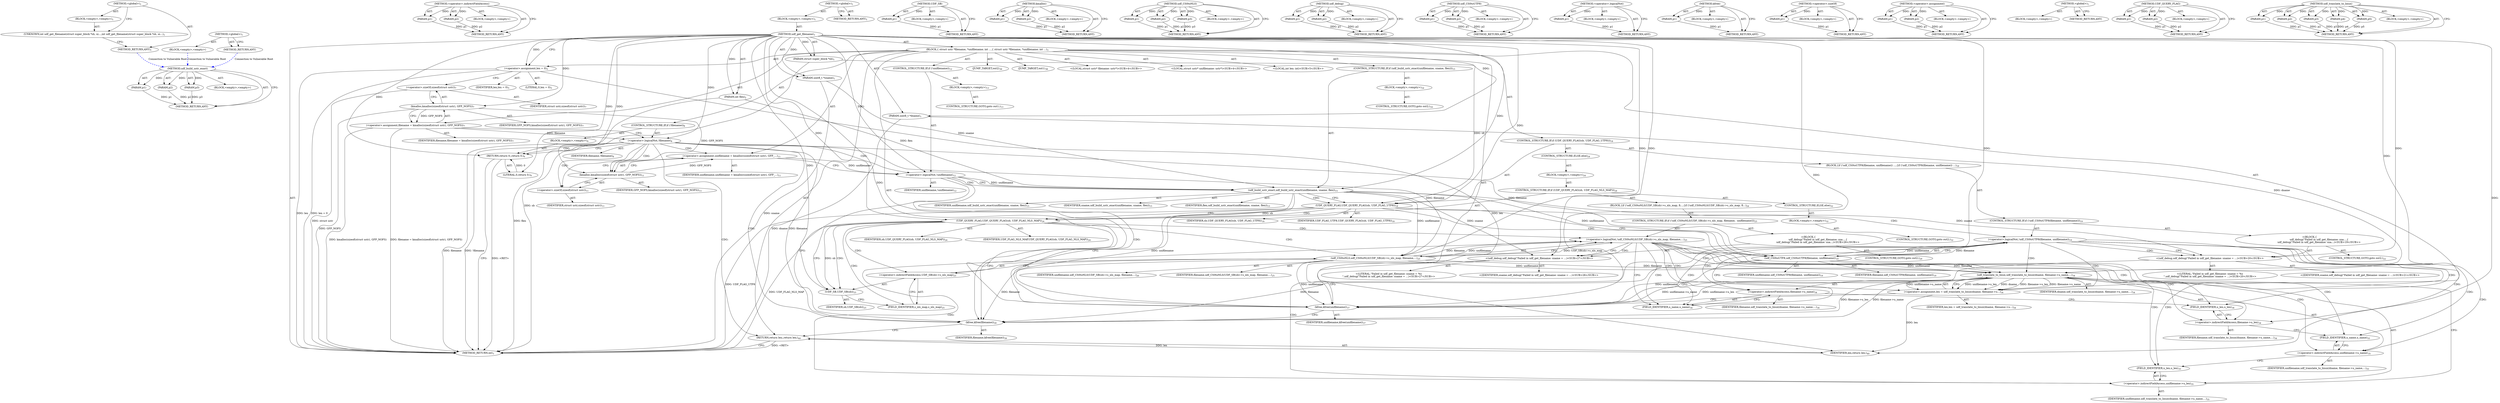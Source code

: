digraph "&lt;global&gt;" {
vulnerable_158 [label=<(METHOD,udf_build_ustr_exact)>];
vulnerable_159 [label=<(PARAM,p1)>];
vulnerable_160 [label=<(PARAM,p2)>];
vulnerable_161 [label=<(PARAM,p3)>];
vulnerable_162 [label=<(BLOCK,&lt;empty&gt;,&lt;empty&gt;)>];
vulnerable_163 [label=<(METHOD_RETURN,ANY)>];
vulnerable_185 [label=<(METHOD,&lt;operator&gt;.indirectFieldAccess)>];
vulnerable_186 [label=<(PARAM,p1)>];
vulnerable_187 [label=<(PARAM,p2)>];
vulnerable_188 [label=<(BLOCK,&lt;empty&gt;,&lt;empty&gt;)>];
vulnerable_189 [label=<(METHOD_RETURN,ANY)>];
vulnerable_6 [label=<(METHOD,&lt;global&gt;)<SUB>1</SUB>>];
vulnerable_7 [label=<(BLOCK,&lt;empty&gt;,&lt;empty&gt;)<SUB>1</SUB>>];
vulnerable_8 [label=<(METHOD,udf_get_filename)<SUB>1</SUB>>];
vulnerable_9 [label=<(PARAM,struct super_block *sb)<SUB>1</SUB>>];
vulnerable_10 [label=<(PARAM,uint8_t *sname)<SUB>1</SUB>>];
vulnerable_11 [label=<(PARAM,uint8_t *dname)<SUB>1</SUB>>];
vulnerable_12 [label=<(PARAM,int flen)<SUB>2</SUB>>];
vulnerable_13 [label=<(BLOCK,{
 	struct ustr *filename, *unifilename;
 	int ...,{
 	struct ustr *filename, *unifilename;
 	int ...)<SUB>3</SUB>>];
vulnerable_14 [label="<(LOCAL,struct ustr* filename: ustr*)<SUB>4</SUB>>"];
vulnerable_15 [label="<(LOCAL,struct ustr* unifilename: ustr*)<SUB>4</SUB>>"];
vulnerable_16 [label="<(LOCAL,int len: int)<SUB>5</SUB>>"];
vulnerable_17 [label=<(&lt;operator&gt;.assignment,len = 0)<SUB>5</SUB>>];
vulnerable_18 [label=<(IDENTIFIER,len,len = 0)<SUB>5</SUB>>];
vulnerable_19 [label=<(LITERAL,0,len = 0)<SUB>5</SUB>>];
vulnerable_20 [label=<(&lt;operator&gt;.assignment,filename = kmalloc(sizeof(struct ustr), GFP_NOFS))<SUB>7</SUB>>];
vulnerable_21 [label=<(IDENTIFIER,filename,filename = kmalloc(sizeof(struct ustr), GFP_NOFS))<SUB>7</SUB>>];
vulnerable_22 [label=<(kmalloc,kmalloc(sizeof(struct ustr), GFP_NOFS))<SUB>7</SUB>>];
vulnerable_23 [label=<(&lt;operator&gt;.sizeOf,sizeof(struct ustr))<SUB>7</SUB>>];
vulnerable_24 [label=<(IDENTIFIER,struct ustr,sizeof(struct ustr))<SUB>7</SUB>>];
vulnerable_25 [label=<(IDENTIFIER,GFP_NOFS,kmalloc(sizeof(struct ustr), GFP_NOFS))<SUB>7</SUB>>];
vulnerable_26 [label=<(CONTROL_STRUCTURE,IF,if (!filename))<SUB>8</SUB>>];
vulnerable_27 [label=<(&lt;operator&gt;.logicalNot,!filename)<SUB>8</SUB>>];
vulnerable_28 [label=<(IDENTIFIER,filename,!filename)<SUB>8</SUB>>];
vulnerable_29 [label=<(BLOCK,&lt;empty&gt;,&lt;empty&gt;)<SUB>9</SUB>>];
vulnerable_30 [label=<(RETURN,return 0;,return 0;)<SUB>9</SUB>>];
vulnerable_31 [label=<(LITERAL,0,return 0;)<SUB>9</SUB>>];
vulnerable_32 [label=<(&lt;operator&gt;.assignment,unifilename = kmalloc(sizeof(struct ustr), GFP_...)<SUB>11</SUB>>];
vulnerable_33 [label=<(IDENTIFIER,unifilename,unifilename = kmalloc(sizeof(struct ustr), GFP_...)<SUB>11</SUB>>];
vulnerable_34 [label=<(kmalloc,kmalloc(sizeof(struct ustr), GFP_NOFS))<SUB>11</SUB>>];
vulnerable_35 [label=<(&lt;operator&gt;.sizeOf,sizeof(struct ustr))<SUB>11</SUB>>];
vulnerable_36 [label=<(IDENTIFIER,struct ustr,sizeof(struct ustr))<SUB>11</SUB>>];
vulnerable_37 [label=<(IDENTIFIER,GFP_NOFS,kmalloc(sizeof(struct ustr), GFP_NOFS))<SUB>11</SUB>>];
vulnerable_38 [label=<(CONTROL_STRUCTURE,IF,if (!unifilename))<SUB>12</SUB>>];
vulnerable_39 [label=<(&lt;operator&gt;.logicalNot,!unifilename)<SUB>12</SUB>>];
vulnerable_40 [label=<(IDENTIFIER,unifilename,!unifilename)<SUB>12</SUB>>];
vulnerable_41 [label=<(BLOCK,&lt;empty&gt;,&lt;empty&gt;)<SUB>13</SUB>>];
vulnerable_42 [label=<(CONTROL_STRUCTURE,GOTO,goto out1;)<SUB>13</SUB>>];
vulnerable_43 [label=<(CONTROL_STRUCTURE,IF,if (udf_build_ustr_exact(unifilename, sname, flen)))<SUB>15</SUB>>];
vulnerable_44 [label=<(udf_build_ustr_exact,udf_build_ustr_exact(unifilename, sname, flen))<SUB>15</SUB>>];
vulnerable_45 [label=<(IDENTIFIER,unifilename,udf_build_ustr_exact(unifilename, sname, flen))<SUB>15</SUB>>];
vulnerable_46 [label=<(IDENTIFIER,sname,udf_build_ustr_exact(unifilename, sname, flen))<SUB>15</SUB>>];
vulnerable_47 [label=<(IDENTIFIER,flen,udf_build_ustr_exact(unifilename, sname, flen))<SUB>15</SUB>>];
vulnerable_48 [label=<(BLOCK,&lt;empty&gt;,&lt;empty&gt;)<SUB>16</SUB>>];
vulnerable_49 [label=<(CONTROL_STRUCTURE,GOTO,goto out2;)<SUB>16</SUB>>];
vulnerable_50 [label=<(CONTROL_STRUCTURE,IF,if (UDF_QUERY_FLAG(sb, UDF_FLAG_UTF8)))<SUB>18</SUB>>];
vulnerable_51 [label=<(UDF_QUERY_FLAG,UDF_QUERY_FLAG(sb, UDF_FLAG_UTF8))<SUB>18</SUB>>];
vulnerable_52 [label=<(IDENTIFIER,sb,UDF_QUERY_FLAG(sb, UDF_FLAG_UTF8))<SUB>18</SUB>>];
vulnerable_53 [label=<(IDENTIFIER,UDF_FLAG_UTF8,UDF_QUERY_FLAG(sb, UDF_FLAG_UTF8))<SUB>18</SUB>>];
vulnerable_54 [label=<(BLOCK,{
		if (!udf_CS0toUTF8(filename, unifilename)) ...,{
		if (!udf_CS0toUTF8(filename, unifilename)) ...)<SUB>18</SUB>>];
vulnerable_55 [label=<(CONTROL_STRUCTURE,IF,if (!udf_CS0toUTF8(filename, unifilename)))<SUB>19</SUB>>];
vulnerable_56 [label=<(&lt;operator&gt;.logicalNot,!udf_CS0toUTF8(filename, unifilename))<SUB>19</SUB>>];
vulnerable_57 [label=<(udf_CS0toUTF8,udf_CS0toUTF8(filename, unifilename))<SUB>19</SUB>>];
vulnerable_58 [label=<(IDENTIFIER,filename,udf_CS0toUTF8(filename, unifilename))<SUB>19</SUB>>];
vulnerable_59 [label=<(IDENTIFIER,unifilename,udf_CS0toUTF8(filename, unifilename))<SUB>19</SUB>>];
vulnerable_60 [label="<(BLOCK,{
			udf_debug(&quot;Failed in udf_get_filename: sna...,{
			udf_debug(&quot;Failed in udf_get_filename: sna...)<SUB>19</SUB>>"];
vulnerable_61 [label="<(udf_debug,udf_debug(&quot;Failed in udf_get_filename: sname = ...)<SUB>20</SUB>>"];
vulnerable_62 [label="<(LITERAL,&quot;Failed in udf_get_filename: sname = %s\n&quot;,udf_debug(&quot;Failed in udf_get_filename: sname = ...)<SUB>20</SUB>>"];
vulnerable_63 [label="<(IDENTIFIER,sname,udf_debug(&quot;Failed in udf_get_filename: sname = ...)<SUB>21</SUB>>"];
vulnerable_64 [label=<(CONTROL_STRUCTURE,GOTO,goto out2;)<SUB>22</SUB>>];
vulnerable_65 [label=<(CONTROL_STRUCTURE,ELSE,else)<SUB>24</SUB>>];
vulnerable_66 [label=<(BLOCK,&lt;empty&gt;,&lt;empty&gt;)<SUB>24</SUB>>];
vulnerable_67 [label=<(CONTROL_STRUCTURE,IF,if (UDF_QUERY_FLAG(sb, UDF_FLAG_NLS_MAP)))<SUB>24</SUB>>];
vulnerable_68 [label=<(UDF_QUERY_FLAG,UDF_QUERY_FLAG(sb, UDF_FLAG_NLS_MAP))<SUB>24</SUB>>];
vulnerable_69 [label=<(IDENTIFIER,sb,UDF_QUERY_FLAG(sb, UDF_FLAG_NLS_MAP))<SUB>24</SUB>>];
vulnerable_70 [label=<(IDENTIFIER,UDF_FLAG_NLS_MAP,UDF_QUERY_FLAG(sb, UDF_FLAG_NLS_MAP))<SUB>24</SUB>>];
vulnerable_71 [label=<(BLOCK,{
		if (!udf_CS0toNLS(UDF_SB(sb)-&gt;s_nls_map, fi...,{
		if (!udf_CS0toNLS(UDF_SB(sb)-&gt;s_nls_map, fi...)<SUB>24</SUB>>];
vulnerable_72 [label=<(CONTROL_STRUCTURE,IF,if (!udf_CS0toNLS(UDF_SB(sb)-&gt;s_nls_map, filename,
				  unifilename)))<SUB>25</SUB>>];
vulnerable_73 [label=<(&lt;operator&gt;.logicalNot,!udf_CS0toNLS(UDF_SB(sb)-&gt;s_nls_map, filename,
...)<SUB>25</SUB>>];
vulnerable_74 [label=<(udf_CS0toNLS,udf_CS0toNLS(UDF_SB(sb)-&gt;s_nls_map, filename,
	...)<SUB>25</SUB>>];
vulnerable_75 [label=<(&lt;operator&gt;.indirectFieldAccess,UDF_SB(sb)-&gt;s_nls_map)<SUB>25</SUB>>];
vulnerable_76 [label=<(UDF_SB,UDF_SB(sb))<SUB>25</SUB>>];
vulnerable_77 [label=<(IDENTIFIER,sb,UDF_SB(sb))<SUB>25</SUB>>];
vulnerable_78 [label=<(FIELD_IDENTIFIER,s_nls_map,s_nls_map)<SUB>25</SUB>>];
vulnerable_79 [label=<(IDENTIFIER,filename,udf_CS0toNLS(UDF_SB(sb)-&gt;s_nls_map, filename,
	...)<SUB>25</SUB>>];
vulnerable_80 [label=<(IDENTIFIER,unifilename,udf_CS0toNLS(UDF_SB(sb)-&gt;s_nls_map, filename,
	...)<SUB>26</SUB>>];
vulnerable_81 [label="<(BLOCK,{
			udf_debug(&quot;Failed in udf_get_filename: sna...,{
			udf_debug(&quot;Failed in udf_get_filename: sna...)<SUB>26</SUB>>"];
vulnerable_82 [label="<(udf_debug,udf_debug(&quot;Failed in udf_get_filename: sname = ...)<SUB>27</SUB>>"];
vulnerable_83 [label="<(LITERAL,&quot;Failed in udf_get_filename: sname = %s\n&quot;,udf_debug(&quot;Failed in udf_get_filename: sname = ...)<SUB>27</SUB>>"];
vulnerable_84 [label="<(IDENTIFIER,sname,udf_debug(&quot;Failed in udf_get_filename: sname = ...)<SUB>28</SUB>>"];
vulnerable_85 [label=<(CONTROL_STRUCTURE,GOTO,goto out2;)<SUB>29</SUB>>];
vulnerable_86 [label=<(CONTROL_STRUCTURE,ELSE,else)<SUB>32</SUB>>];
vulnerable_87 [label=<(BLOCK,&lt;empty&gt;,&lt;empty&gt;)<SUB>32</SUB>>];
vulnerable_88 [label=<(CONTROL_STRUCTURE,GOTO,goto out2;)<SUB>32</SUB>>];
vulnerable_89 [label=<(&lt;operator&gt;.assignment,len = udf_translate_to_linux(dname, filename-&gt;u...)<SUB>34</SUB>>];
vulnerable_90 [label=<(IDENTIFIER,len,len = udf_translate_to_linux(dname, filename-&gt;u...)<SUB>34</SUB>>];
vulnerable_91 [label=<(udf_translate_to_linux,udf_translate_to_linux(dname, filename-&gt;u_name,...)<SUB>34</SUB>>];
vulnerable_92 [label=<(IDENTIFIER,dname,udf_translate_to_linux(dname, filename-&gt;u_name,...)<SUB>34</SUB>>];
vulnerable_93 [label=<(&lt;operator&gt;.indirectFieldAccess,filename-&gt;u_name)<SUB>34</SUB>>];
vulnerable_94 [label=<(IDENTIFIER,filename,udf_translate_to_linux(dname, filename-&gt;u_name,...)<SUB>34</SUB>>];
vulnerable_95 [label=<(FIELD_IDENTIFIER,u_name,u_name)<SUB>34</SUB>>];
vulnerable_96 [label=<(&lt;operator&gt;.indirectFieldAccess,filename-&gt;u_len)<SUB>34</SUB>>];
vulnerable_97 [label=<(IDENTIFIER,filename,udf_translate_to_linux(dname, filename-&gt;u_name,...)<SUB>34</SUB>>];
vulnerable_98 [label=<(FIELD_IDENTIFIER,u_len,u_len)<SUB>34</SUB>>];
vulnerable_99 [label=<(&lt;operator&gt;.indirectFieldAccess,unifilename-&gt;u_name)<SUB>35</SUB>>];
vulnerable_100 [label=<(IDENTIFIER,unifilename,udf_translate_to_linux(dname, filename-&gt;u_name,...)<SUB>35</SUB>>];
vulnerable_101 [label=<(FIELD_IDENTIFIER,u_name,u_name)<SUB>35</SUB>>];
vulnerable_102 [label=<(&lt;operator&gt;.indirectFieldAccess,unifilename-&gt;u_len)<SUB>35</SUB>>];
vulnerable_103 [label=<(IDENTIFIER,unifilename,udf_translate_to_linux(dname, filename-&gt;u_name,...)<SUB>35</SUB>>];
vulnerable_104 [label=<(FIELD_IDENTIFIER,u_len,u_len)<SUB>35</SUB>>];
vulnerable_105 [label=<(JUMP_TARGET,out2)<SUB>36</SUB>>];
vulnerable_106 [label=<(kfree,kfree(unifilename))<SUB>37</SUB>>];
vulnerable_107 [label=<(IDENTIFIER,unifilename,kfree(unifilename))<SUB>37</SUB>>];
vulnerable_108 [label=<(JUMP_TARGET,out1)<SUB>38</SUB>>];
vulnerable_109 [label=<(kfree,kfree(filename))<SUB>39</SUB>>];
vulnerable_110 [label=<(IDENTIFIER,filename,kfree(filename))<SUB>39</SUB>>];
vulnerable_111 [label=<(RETURN,return len;,return len;)<SUB>40</SUB>>];
vulnerable_112 [label=<(IDENTIFIER,len,return len;)<SUB>40</SUB>>];
vulnerable_113 [label=<(METHOD_RETURN,int)<SUB>1</SUB>>];
vulnerable_115 [label=<(METHOD_RETURN,ANY)<SUB>1</SUB>>];
vulnerable_190 [label=<(METHOD,UDF_SB)>];
vulnerable_191 [label=<(PARAM,p1)>];
vulnerable_192 [label=<(BLOCK,&lt;empty&gt;,&lt;empty&gt;)>];
vulnerable_193 [label=<(METHOD_RETURN,ANY)>];
vulnerable_145 [label=<(METHOD,kmalloc)>];
vulnerable_146 [label=<(PARAM,p1)>];
vulnerable_147 [label=<(PARAM,p2)>];
vulnerable_148 [label=<(BLOCK,&lt;empty&gt;,&lt;empty&gt;)>];
vulnerable_149 [label=<(METHOD_RETURN,ANY)>];
vulnerable_179 [label=<(METHOD,udf_CS0toNLS)>];
vulnerable_180 [label=<(PARAM,p1)>];
vulnerable_181 [label=<(PARAM,p2)>];
vulnerable_182 [label=<(PARAM,p3)>];
vulnerable_183 [label=<(BLOCK,&lt;empty&gt;,&lt;empty&gt;)>];
vulnerable_184 [label=<(METHOD_RETURN,ANY)>];
vulnerable_174 [label=<(METHOD,udf_debug)>];
vulnerable_175 [label=<(PARAM,p1)>];
vulnerable_176 [label=<(PARAM,p2)>];
vulnerable_177 [label=<(BLOCK,&lt;empty&gt;,&lt;empty&gt;)>];
vulnerable_178 [label=<(METHOD_RETURN,ANY)>];
vulnerable_169 [label=<(METHOD,udf_CS0toUTF8)>];
vulnerable_170 [label=<(PARAM,p1)>];
vulnerable_171 [label=<(PARAM,p2)>];
vulnerable_172 [label=<(BLOCK,&lt;empty&gt;,&lt;empty&gt;)>];
vulnerable_173 [label=<(METHOD_RETURN,ANY)>];
vulnerable_154 [label=<(METHOD,&lt;operator&gt;.logicalNot)>];
vulnerable_155 [label=<(PARAM,p1)>];
vulnerable_156 [label=<(BLOCK,&lt;empty&gt;,&lt;empty&gt;)>];
vulnerable_157 [label=<(METHOD_RETURN,ANY)>];
vulnerable_202 [label=<(METHOD,kfree)>];
vulnerable_203 [label=<(PARAM,p1)>];
vulnerable_204 [label=<(BLOCK,&lt;empty&gt;,&lt;empty&gt;)>];
vulnerable_205 [label=<(METHOD_RETURN,ANY)>];
vulnerable_150 [label=<(METHOD,&lt;operator&gt;.sizeOf)>];
vulnerable_151 [label=<(PARAM,p1)>];
vulnerable_152 [label=<(BLOCK,&lt;empty&gt;,&lt;empty&gt;)>];
vulnerable_153 [label=<(METHOD_RETURN,ANY)>];
vulnerable_140 [label=<(METHOD,&lt;operator&gt;.assignment)>];
vulnerable_141 [label=<(PARAM,p1)>];
vulnerable_142 [label=<(PARAM,p2)>];
vulnerable_143 [label=<(BLOCK,&lt;empty&gt;,&lt;empty&gt;)>];
vulnerable_144 [label=<(METHOD_RETURN,ANY)>];
vulnerable_134 [label=<(METHOD,&lt;global&gt;)<SUB>1</SUB>>];
vulnerable_135 [label=<(BLOCK,&lt;empty&gt;,&lt;empty&gt;)>];
vulnerable_136 [label=<(METHOD_RETURN,ANY)>];
vulnerable_164 [label=<(METHOD,UDF_QUERY_FLAG)>];
vulnerable_165 [label=<(PARAM,p1)>];
vulnerable_166 [label=<(PARAM,p2)>];
vulnerable_167 [label=<(BLOCK,&lt;empty&gt;,&lt;empty&gt;)>];
vulnerable_168 [label=<(METHOD_RETURN,ANY)>];
vulnerable_194 [label=<(METHOD,udf_translate_to_linux)>];
vulnerable_195 [label=<(PARAM,p1)>];
vulnerable_196 [label=<(PARAM,p2)>];
vulnerable_197 [label=<(PARAM,p3)>];
vulnerable_198 [label=<(PARAM,p4)>];
vulnerable_199 [label=<(PARAM,p5)>];
vulnerable_200 [label=<(BLOCK,&lt;empty&gt;,&lt;empty&gt;)>];
vulnerable_201 [label=<(METHOD_RETURN,ANY)>];
fixed_6 [label=<(METHOD,&lt;global&gt;)<SUB>1</SUB>>];
fixed_7 [label=<(BLOCK,&lt;empty&gt;,&lt;empty&gt;)<SUB>1</SUB>>];
fixed_8 [label=<(UNKNOWN,int udf_get_filename(struct super_block *sb, ui...,int udf_get_filename(struct super_block *sb, ui...)<SUB>1</SUB>>];
fixed_9 [label=<(METHOD_RETURN,ANY)<SUB>1</SUB>>];
fixed_14 [label=<(METHOD,&lt;global&gt;)<SUB>1</SUB>>];
fixed_15 [label=<(BLOCK,&lt;empty&gt;,&lt;empty&gt;)>];
fixed_16 [label=<(METHOD_RETURN,ANY)>];
vulnerable_158 -> vulnerable_159  [key=0, label="AST: "];
vulnerable_158 -> vulnerable_159  [key=1, label="DDG: "];
vulnerable_158 -> vulnerable_162  [key=0, label="AST: "];
vulnerable_158 -> vulnerable_160  [key=0, label="AST: "];
vulnerable_158 -> vulnerable_160  [key=1, label="DDG: "];
vulnerable_158 -> vulnerable_163  [key=0, label="AST: "];
vulnerable_158 -> vulnerable_163  [key=1, label="CFG: "];
vulnerable_158 -> vulnerable_161  [key=0, label="AST: "];
vulnerable_158 -> vulnerable_161  [key=1, label="DDG: "];
vulnerable_159 -> vulnerable_163  [key=0, label="DDG: p1"];
vulnerable_160 -> vulnerable_163  [key=0, label="DDG: p2"];
vulnerable_161 -> vulnerable_163  [key=0, label="DDG: p3"];
vulnerable_185 -> vulnerable_186  [key=0, label="AST: "];
vulnerable_185 -> vulnerable_186  [key=1, label="DDG: "];
vulnerable_185 -> vulnerable_188  [key=0, label="AST: "];
vulnerable_185 -> vulnerable_187  [key=0, label="AST: "];
vulnerable_185 -> vulnerable_187  [key=1, label="DDG: "];
vulnerable_185 -> vulnerable_189  [key=0, label="AST: "];
vulnerable_185 -> vulnerable_189  [key=1, label="CFG: "];
vulnerable_186 -> vulnerable_189  [key=0, label="DDG: p1"];
vulnerable_187 -> vulnerable_189  [key=0, label="DDG: p2"];
vulnerable_6 -> vulnerable_7  [key=0, label="AST: "];
vulnerable_6 -> vulnerable_115  [key=0, label="AST: "];
vulnerable_6 -> vulnerable_115  [key=1, label="CFG: "];
vulnerable_7 -> vulnerable_8  [key=0, label="AST: "];
vulnerable_8 -> vulnerable_9  [key=0, label="AST: "];
vulnerable_8 -> vulnerable_9  [key=1, label="DDG: "];
vulnerable_8 -> vulnerable_10  [key=0, label="AST: "];
vulnerable_8 -> vulnerable_10  [key=1, label="DDG: "];
vulnerable_8 -> vulnerable_11  [key=0, label="AST: "];
vulnerable_8 -> vulnerable_11  [key=1, label="DDG: "];
vulnerable_8 -> vulnerable_12  [key=0, label="AST: "];
vulnerable_8 -> vulnerable_12  [key=1, label="DDG: "];
vulnerable_8 -> vulnerable_13  [key=0, label="AST: "];
vulnerable_8 -> vulnerable_113  [key=0, label="AST: "];
vulnerable_8 -> vulnerable_17  [key=0, label="CFG: "];
vulnerable_8 -> vulnerable_17  [key=1, label="DDG: "];
vulnerable_8 -> vulnerable_106  [key=0, label="DDG: "];
vulnerable_8 -> vulnerable_109  [key=0, label="DDG: "];
vulnerable_8 -> vulnerable_112  [key=0, label="DDG: "];
vulnerable_8 -> vulnerable_22  [key=0, label="DDG: "];
vulnerable_8 -> vulnerable_27  [key=0, label="DDG: "];
vulnerable_8 -> vulnerable_30  [key=0, label="DDG: "];
vulnerable_8 -> vulnerable_34  [key=0, label="DDG: "];
vulnerable_8 -> vulnerable_39  [key=0, label="DDG: "];
vulnerable_8 -> vulnerable_44  [key=0, label="DDG: "];
vulnerable_8 -> vulnerable_51  [key=0, label="DDG: "];
vulnerable_8 -> vulnerable_91  [key=0, label="DDG: "];
vulnerable_8 -> vulnerable_31  [key=0, label="DDG: "];
vulnerable_8 -> vulnerable_57  [key=0, label="DDG: "];
vulnerable_8 -> vulnerable_61  [key=0, label="DDG: "];
vulnerable_8 -> vulnerable_68  [key=0, label="DDG: "];
vulnerable_8 -> vulnerable_74  [key=0, label="DDG: "];
vulnerable_8 -> vulnerable_82  [key=0, label="DDG: "];
vulnerable_8 -> vulnerable_76  [key=0, label="DDG: "];
vulnerable_9 -> vulnerable_113  [key=0, label="DDG: sb"];
vulnerable_9 -> vulnerable_51  [key=0, label="DDG: sb"];
vulnerable_10 -> vulnerable_113  [key=0, label="DDG: sname"];
vulnerable_10 -> vulnerable_44  [key=0, label="DDG: sname"];
vulnerable_11 -> vulnerable_113  [key=0, label="DDG: dname"];
vulnerable_11 -> vulnerable_91  [key=0, label="DDG: dname"];
vulnerable_12 -> vulnerable_113  [key=0, label="DDG: flen"];
vulnerable_12 -> vulnerable_44  [key=0, label="DDG: flen"];
vulnerable_13 -> vulnerable_14  [key=0, label="AST: "];
vulnerable_13 -> vulnerable_15  [key=0, label="AST: "];
vulnerable_13 -> vulnerable_16  [key=0, label="AST: "];
vulnerable_13 -> vulnerable_17  [key=0, label="AST: "];
vulnerable_13 -> vulnerable_20  [key=0, label="AST: "];
vulnerable_13 -> vulnerable_26  [key=0, label="AST: "];
vulnerable_13 -> vulnerable_32  [key=0, label="AST: "];
vulnerable_13 -> vulnerable_38  [key=0, label="AST: "];
vulnerable_13 -> vulnerable_43  [key=0, label="AST: "];
vulnerable_13 -> vulnerable_50  [key=0, label="AST: "];
vulnerable_13 -> vulnerable_89  [key=0, label="AST: "];
vulnerable_13 -> vulnerable_105  [key=0, label="AST: "];
vulnerable_13 -> vulnerable_106  [key=0, label="AST: "];
vulnerable_13 -> vulnerable_108  [key=0, label="AST: "];
vulnerable_13 -> vulnerable_109  [key=0, label="AST: "];
vulnerable_13 -> vulnerable_111  [key=0, label="AST: "];
vulnerable_17 -> vulnerable_18  [key=0, label="AST: "];
vulnerable_17 -> vulnerable_19  [key=0, label="AST: "];
vulnerable_17 -> vulnerable_23  [key=0, label="CFG: "];
vulnerable_17 -> vulnerable_113  [key=0, label="DDG: len"];
vulnerable_17 -> vulnerable_113  [key=1, label="DDG: len = 0"];
vulnerable_17 -> vulnerable_112  [key=0, label="DDG: len"];
vulnerable_20 -> vulnerable_21  [key=0, label="AST: "];
vulnerable_20 -> vulnerable_22  [key=0, label="AST: "];
vulnerable_20 -> vulnerable_27  [key=0, label="CFG: "];
vulnerable_20 -> vulnerable_27  [key=1, label="DDG: filename"];
vulnerable_20 -> vulnerable_113  [key=0, label="DDG: kmalloc(sizeof(struct ustr), GFP_NOFS)"];
vulnerable_20 -> vulnerable_113  [key=1, label="DDG: filename = kmalloc(sizeof(struct ustr), GFP_NOFS)"];
vulnerable_22 -> vulnerable_23  [key=0, label="AST: "];
vulnerable_22 -> vulnerable_25  [key=0, label="AST: "];
vulnerable_22 -> vulnerable_20  [key=0, label="CFG: "];
vulnerable_22 -> vulnerable_20  [key=1, label="DDG: GFP_NOFS"];
vulnerable_22 -> vulnerable_113  [key=0, label="DDG: GFP_NOFS"];
vulnerable_22 -> vulnerable_34  [key=0, label="DDG: GFP_NOFS"];
vulnerable_23 -> vulnerable_24  [key=0, label="AST: "];
vulnerable_23 -> vulnerable_22  [key=0, label="CFG: "];
vulnerable_23 -> vulnerable_113  [key=0, label="DDG: struct ustr"];
vulnerable_26 -> vulnerable_27  [key=0, label="AST: "];
vulnerable_26 -> vulnerable_29  [key=0, label="AST: "];
vulnerable_27 -> vulnerable_28  [key=0, label="AST: "];
vulnerable_27 -> vulnerable_30  [key=0, label="CFG: "];
vulnerable_27 -> vulnerable_30  [key=1, label="CDG: "];
vulnerable_27 -> vulnerable_35  [key=0, label="CFG: "];
vulnerable_27 -> vulnerable_35  [key=1, label="CDG: "];
vulnerable_27 -> vulnerable_113  [key=0, label="DDG: filename"];
vulnerable_27 -> vulnerable_113  [key=1, label="DDG: !filename"];
vulnerable_27 -> vulnerable_109  [key=0, label="DDG: filename"];
vulnerable_27 -> vulnerable_109  [key=1, label="CDG: "];
vulnerable_27 -> vulnerable_57  [key=0, label="DDG: filename"];
vulnerable_27 -> vulnerable_74  [key=0, label="DDG: filename"];
vulnerable_27 -> vulnerable_34  [key=0, label="CDG: "];
vulnerable_27 -> vulnerable_32  [key=0, label="CDG: "];
vulnerable_27 -> vulnerable_111  [key=0, label="CDG: "];
vulnerable_27 -> vulnerable_39  [key=0, label="CDG: "];
vulnerable_29 -> vulnerable_30  [key=0, label="AST: "];
vulnerable_30 -> vulnerable_31  [key=0, label="AST: "];
vulnerable_30 -> vulnerable_113  [key=0, label="CFG: "];
vulnerable_30 -> vulnerable_113  [key=1, label="DDG: &lt;RET&gt;"];
vulnerable_31 -> vulnerable_30  [key=0, label="DDG: 0"];
vulnerable_32 -> vulnerable_33  [key=0, label="AST: "];
vulnerable_32 -> vulnerable_34  [key=0, label="AST: "];
vulnerable_32 -> vulnerable_39  [key=0, label="CFG: "];
vulnerable_32 -> vulnerable_39  [key=1, label="DDG: unifilename"];
vulnerable_34 -> vulnerable_35  [key=0, label="AST: "];
vulnerable_34 -> vulnerable_37  [key=0, label="AST: "];
vulnerable_34 -> vulnerable_32  [key=0, label="CFG: "];
vulnerable_34 -> vulnerable_32  [key=1, label="DDG: GFP_NOFS"];
vulnerable_35 -> vulnerable_36  [key=0, label="AST: "];
vulnerable_35 -> vulnerable_34  [key=0, label="CFG: "];
vulnerable_38 -> vulnerable_39  [key=0, label="AST: "];
vulnerable_38 -> vulnerable_41  [key=0, label="AST: "];
vulnerable_39 -> vulnerable_40  [key=0, label="AST: "];
vulnerable_39 -> vulnerable_109  [key=0, label="CFG: "];
vulnerable_39 -> vulnerable_44  [key=0, label="CFG: "];
vulnerable_39 -> vulnerable_44  [key=1, label="DDG: unifilename"];
vulnerable_39 -> vulnerable_44  [key=2, label="CDG: "];
vulnerable_39 -> vulnerable_106  [key=0, label="CDG: "];
vulnerable_41 -> vulnerable_42  [key=0, label="AST: "];
vulnerable_43 -> vulnerable_44  [key=0, label="AST: "];
vulnerable_43 -> vulnerable_48  [key=0, label="AST: "];
vulnerable_44 -> vulnerable_45  [key=0, label="AST: "];
vulnerable_44 -> vulnerable_46  [key=0, label="AST: "];
vulnerable_44 -> vulnerable_47  [key=0, label="AST: "];
vulnerable_44 -> vulnerable_106  [key=0, label="CFG: "];
vulnerable_44 -> vulnerable_106  [key=1, label="DDG: unifilename"];
vulnerable_44 -> vulnerable_51  [key=0, label="CFG: "];
vulnerable_44 -> vulnerable_51  [key=1, label="CDG: "];
vulnerable_44 -> vulnerable_57  [key=0, label="DDG: unifilename"];
vulnerable_44 -> vulnerable_61  [key=0, label="DDG: sname"];
vulnerable_44 -> vulnerable_74  [key=0, label="DDG: unifilename"];
vulnerable_44 -> vulnerable_82  [key=0, label="DDG: sname"];
vulnerable_48 -> vulnerable_49  [key=0, label="AST: "];
vulnerable_50 -> vulnerable_51  [key=0, label="AST: "];
vulnerable_50 -> vulnerable_54  [key=0, label="AST: "];
vulnerable_50 -> vulnerable_65  [key=0, label="AST: "];
vulnerable_51 -> vulnerable_52  [key=0, label="AST: "];
vulnerable_51 -> vulnerable_53  [key=0, label="AST: "];
vulnerable_51 -> vulnerable_57  [key=0, label="CFG: "];
vulnerable_51 -> vulnerable_57  [key=1, label="CDG: "];
vulnerable_51 -> vulnerable_68  [key=0, label="CFG: "];
vulnerable_51 -> vulnerable_68  [key=1, label="DDG: sb"];
vulnerable_51 -> vulnerable_68  [key=2, label="CDG: "];
vulnerable_51 -> vulnerable_113  [key=0, label="DDG: UDF_FLAG_UTF8"];
vulnerable_51 -> vulnerable_56  [key=0, label="CDG: "];
vulnerable_54 -> vulnerable_55  [key=0, label="AST: "];
vulnerable_55 -> vulnerable_56  [key=0, label="AST: "];
vulnerable_55 -> vulnerable_60  [key=0, label="AST: "];
vulnerable_56 -> vulnerable_57  [key=0, label="AST: "];
vulnerable_56 -> vulnerable_61  [key=0, label="CFG: "];
vulnerable_56 -> vulnerable_61  [key=1, label="CDG: "];
vulnerable_56 -> vulnerable_95  [key=0, label="CFG: "];
vulnerable_56 -> vulnerable_95  [key=1, label="CDG: "];
vulnerable_56 -> vulnerable_96  [key=0, label="CDG: "];
vulnerable_56 -> vulnerable_89  [key=0, label="CDG: "];
vulnerable_56 -> vulnerable_98  [key=0, label="CDG: "];
vulnerable_56 -> vulnerable_99  [key=0, label="CDG: "];
vulnerable_56 -> vulnerable_102  [key=0, label="CDG: "];
vulnerable_56 -> vulnerable_104  [key=0, label="CDG: "];
vulnerable_56 -> vulnerable_91  [key=0, label="CDG: "];
vulnerable_56 -> vulnerable_93  [key=0, label="CDG: "];
vulnerable_56 -> vulnerable_101  [key=0, label="CDG: "];
vulnerable_57 -> vulnerable_58  [key=0, label="AST: "];
vulnerable_57 -> vulnerable_59  [key=0, label="AST: "];
vulnerable_57 -> vulnerable_56  [key=0, label="CFG: "];
vulnerable_57 -> vulnerable_56  [key=1, label="DDG: filename"];
vulnerable_57 -> vulnerable_56  [key=2, label="DDG: unifilename"];
vulnerable_57 -> vulnerable_106  [key=0, label="DDG: unifilename"];
vulnerable_57 -> vulnerable_109  [key=0, label="DDG: filename"];
vulnerable_57 -> vulnerable_91  [key=0, label="DDG: filename"];
vulnerable_57 -> vulnerable_91  [key=1, label="DDG: unifilename"];
vulnerable_60 -> vulnerable_61  [key=0, label="AST: "];
vulnerable_60 -> vulnerable_64  [key=0, label="AST: "];
vulnerable_61 -> vulnerable_62  [key=0, label="AST: "];
vulnerable_61 -> vulnerable_63  [key=0, label="AST: "];
vulnerable_61 -> vulnerable_106  [key=0, label="CFG: "];
vulnerable_65 -> vulnerable_66  [key=0, label="AST: "];
vulnerable_66 -> vulnerable_67  [key=0, label="AST: "];
vulnerable_67 -> vulnerable_68  [key=0, label="AST: "];
vulnerable_67 -> vulnerable_71  [key=0, label="AST: "];
vulnerable_67 -> vulnerable_86  [key=0, label="AST: "];
vulnerable_68 -> vulnerable_69  [key=0, label="AST: "];
vulnerable_68 -> vulnerable_70  [key=0, label="AST: "];
vulnerable_68 -> vulnerable_76  [key=0, label="CFG: "];
vulnerable_68 -> vulnerable_76  [key=1, label="DDG: sb"];
vulnerable_68 -> vulnerable_76  [key=2, label="CDG: "];
vulnerable_68 -> vulnerable_106  [key=0, label="CFG: "];
vulnerable_68 -> vulnerable_113  [key=0, label="DDG: UDF_FLAG_NLS_MAP"];
vulnerable_68 -> vulnerable_73  [key=0, label="CDG: "];
vulnerable_68 -> vulnerable_75  [key=0, label="CDG: "];
vulnerable_68 -> vulnerable_74  [key=0, label="CDG: "];
vulnerable_68 -> vulnerable_78  [key=0, label="CDG: "];
vulnerable_71 -> vulnerable_72  [key=0, label="AST: "];
vulnerable_72 -> vulnerable_73  [key=0, label="AST: "];
vulnerable_72 -> vulnerable_81  [key=0, label="AST: "];
vulnerable_73 -> vulnerable_74  [key=0, label="AST: "];
vulnerable_73 -> vulnerable_82  [key=0, label="CFG: "];
vulnerable_73 -> vulnerable_82  [key=1, label="CDG: "];
vulnerable_73 -> vulnerable_95  [key=0, label="CFG: "];
vulnerable_73 -> vulnerable_95  [key=1, label="CDG: "];
vulnerable_73 -> vulnerable_96  [key=0, label="CDG: "];
vulnerable_73 -> vulnerable_89  [key=0, label="CDG: "];
vulnerable_73 -> vulnerable_98  [key=0, label="CDG: "];
vulnerable_73 -> vulnerable_99  [key=0, label="CDG: "];
vulnerable_73 -> vulnerable_102  [key=0, label="CDG: "];
vulnerable_73 -> vulnerable_104  [key=0, label="CDG: "];
vulnerable_73 -> vulnerable_91  [key=0, label="CDG: "];
vulnerable_73 -> vulnerable_93  [key=0, label="CDG: "];
vulnerable_73 -> vulnerable_101  [key=0, label="CDG: "];
vulnerable_74 -> vulnerable_75  [key=0, label="AST: "];
vulnerable_74 -> vulnerable_79  [key=0, label="AST: "];
vulnerable_74 -> vulnerable_80  [key=0, label="AST: "];
vulnerable_74 -> vulnerable_73  [key=0, label="CFG: "];
vulnerable_74 -> vulnerable_73  [key=1, label="DDG: UDF_SB(sb)-&gt;s_nls_map"];
vulnerable_74 -> vulnerable_73  [key=2, label="DDG: filename"];
vulnerable_74 -> vulnerable_73  [key=3, label="DDG: unifilename"];
vulnerable_74 -> vulnerable_106  [key=0, label="DDG: unifilename"];
vulnerable_74 -> vulnerable_109  [key=0, label="DDG: filename"];
vulnerable_74 -> vulnerable_91  [key=0, label="DDG: filename"];
vulnerable_74 -> vulnerable_91  [key=1, label="DDG: unifilename"];
vulnerable_75 -> vulnerable_76  [key=0, label="AST: "];
vulnerable_75 -> vulnerable_78  [key=0, label="AST: "];
vulnerable_75 -> vulnerable_74  [key=0, label="CFG: "];
vulnerable_76 -> vulnerable_77  [key=0, label="AST: "];
vulnerable_76 -> vulnerable_78  [key=0, label="CFG: "];
vulnerable_78 -> vulnerable_75  [key=0, label="CFG: "];
vulnerable_81 -> vulnerable_82  [key=0, label="AST: "];
vulnerable_81 -> vulnerable_85  [key=0, label="AST: "];
vulnerable_82 -> vulnerable_83  [key=0, label="AST: "];
vulnerable_82 -> vulnerable_84  [key=0, label="AST: "];
vulnerable_82 -> vulnerable_106  [key=0, label="CFG: "];
vulnerable_86 -> vulnerable_87  [key=0, label="AST: "];
vulnerable_87 -> vulnerable_88  [key=0, label="AST: "];
vulnerable_89 -> vulnerable_90  [key=0, label="AST: "];
vulnerable_89 -> vulnerable_91  [key=0, label="AST: "];
vulnerable_89 -> vulnerable_106  [key=0, label="CFG: "];
vulnerable_89 -> vulnerable_112  [key=0, label="DDG: len"];
vulnerable_91 -> vulnerable_92  [key=0, label="AST: "];
vulnerable_91 -> vulnerable_93  [key=0, label="AST: "];
vulnerable_91 -> vulnerable_96  [key=0, label="AST: "];
vulnerable_91 -> vulnerable_99  [key=0, label="AST: "];
vulnerable_91 -> vulnerable_102  [key=0, label="AST: "];
vulnerable_91 -> vulnerable_89  [key=0, label="CFG: "];
vulnerable_91 -> vulnerable_89  [key=1, label="DDG: unifilename-&gt;u_len"];
vulnerable_91 -> vulnerable_89  [key=2, label="DDG: dname"];
vulnerable_91 -> vulnerable_89  [key=3, label="DDG: filename-&gt;u_len"];
vulnerable_91 -> vulnerable_89  [key=4, label="DDG: filename-&gt;u_name"];
vulnerable_91 -> vulnerable_89  [key=5, label="DDG: unifilename-&gt;u_name"];
vulnerable_91 -> vulnerable_106  [key=0, label="DDG: unifilename-&gt;u_name"];
vulnerable_91 -> vulnerable_106  [key=1, label="DDG: unifilename-&gt;u_len"];
vulnerable_91 -> vulnerable_109  [key=0, label="DDG: filename-&gt;u_name"];
vulnerable_91 -> vulnerable_109  [key=1, label="DDG: filename-&gt;u_len"];
vulnerable_93 -> vulnerable_94  [key=0, label="AST: "];
vulnerable_93 -> vulnerable_95  [key=0, label="AST: "];
vulnerable_93 -> vulnerable_98  [key=0, label="CFG: "];
vulnerable_95 -> vulnerable_93  [key=0, label="CFG: "];
vulnerable_96 -> vulnerable_97  [key=0, label="AST: "];
vulnerable_96 -> vulnerable_98  [key=0, label="AST: "];
vulnerable_96 -> vulnerable_101  [key=0, label="CFG: "];
vulnerable_98 -> vulnerable_96  [key=0, label="CFG: "];
vulnerable_99 -> vulnerable_100  [key=0, label="AST: "];
vulnerable_99 -> vulnerable_101  [key=0, label="AST: "];
vulnerable_99 -> vulnerable_104  [key=0, label="CFG: "];
vulnerable_101 -> vulnerable_99  [key=0, label="CFG: "];
vulnerable_102 -> vulnerable_103  [key=0, label="AST: "];
vulnerable_102 -> vulnerable_104  [key=0, label="AST: "];
vulnerable_102 -> vulnerable_91  [key=0, label="CFG: "];
vulnerable_104 -> vulnerable_102  [key=0, label="CFG: "];
vulnerable_106 -> vulnerable_107  [key=0, label="AST: "];
vulnerable_106 -> vulnerable_109  [key=0, label="CFG: "];
vulnerable_109 -> vulnerable_110  [key=0, label="AST: "];
vulnerable_109 -> vulnerable_111  [key=0, label="CFG: "];
vulnerable_111 -> vulnerable_112  [key=0, label="AST: "];
vulnerable_111 -> vulnerable_113  [key=0, label="CFG: "];
vulnerable_111 -> vulnerable_113  [key=1, label="DDG: &lt;RET&gt;"];
vulnerable_112 -> vulnerable_111  [key=0, label="DDG: len"];
vulnerable_190 -> vulnerable_191  [key=0, label="AST: "];
vulnerable_190 -> vulnerable_191  [key=1, label="DDG: "];
vulnerable_190 -> vulnerable_192  [key=0, label="AST: "];
vulnerable_190 -> vulnerable_193  [key=0, label="AST: "];
vulnerable_190 -> vulnerable_193  [key=1, label="CFG: "];
vulnerable_191 -> vulnerable_193  [key=0, label="DDG: p1"];
vulnerable_145 -> vulnerable_146  [key=0, label="AST: "];
vulnerable_145 -> vulnerable_146  [key=1, label="DDG: "];
vulnerable_145 -> vulnerable_148  [key=0, label="AST: "];
vulnerable_145 -> vulnerable_147  [key=0, label="AST: "];
vulnerable_145 -> vulnerable_147  [key=1, label="DDG: "];
vulnerable_145 -> vulnerable_149  [key=0, label="AST: "];
vulnerable_145 -> vulnerable_149  [key=1, label="CFG: "];
vulnerable_146 -> vulnerable_149  [key=0, label="DDG: p1"];
vulnerable_147 -> vulnerable_149  [key=0, label="DDG: p2"];
vulnerable_179 -> vulnerable_180  [key=0, label="AST: "];
vulnerable_179 -> vulnerable_180  [key=1, label="DDG: "];
vulnerable_179 -> vulnerable_183  [key=0, label="AST: "];
vulnerable_179 -> vulnerable_181  [key=0, label="AST: "];
vulnerable_179 -> vulnerable_181  [key=1, label="DDG: "];
vulnerable_179 -> vulnerable_184  [key=0, label="AST: "];
vulnerable_179 -> vulnerable_184  [key=1, label="CFG: "];
vulnerable_179 -> vulnerable_182  [key=0, label="AST: "];
vulnerable_179 -> vulnerable_182  [key=1, label="DDG: "];
vulnerable_180 -> vulnerable_184  [key=0, label="DDG: p1"];
vulnerable_181 -> vulnerable_184  [key=0, label="DDG: p2"];
vulnerable_182 -> vulnerable_184  [key=0, label="DDG: p3"];
vulnerable_174 -> vulnerable_175  [key=0, label="AST: "];
vulnerable_174 -> vulnerable_175  [key=1, label="DDG: "];
vulnerable_174 -> vulnerable_177  [key=0, label="AST: "];
vulnerable_174 -> vulnerable_176  [key=0, label="AST: "];
vulnerable_174 -> vulnerable_176  [key=1, label="DDG: "];
vulnerable_174 -> vulnerable_178  [key=0, label="AST: "];
vulnerable_174 -> vulnerable_178  [key=1, label="CFG: "];
vulnerable_175 -> vulnerable_178  [key=0, label="DDG: p1"];
vulnerable_176 -> vulnerable_178  [key=0, label="DDG: p2"];
vulnerable_169 -> vulnerable_170  [key=0, label="AST: "];
vulnerable_169 -> vulnerable_170  [key=1, label="DDG: "];
vulnerable_169 -> vulnerable_172  [key=0, label="AST: "];
vulnerable_169 -> vulnerable_171  [key=0, label="AST: "];
vulnerable_169 -> vulnerable_171  [key=1, label="DDG: "];
vulnerable_169 -> vulnerable_173  [key=0, label="AST: "];
vulnerable_169 -> vulnerable_173  [key=1, label="CFG: "];
vulnerable_170 -> vulnerable_173  [key=0, label="DDG: p1"];
vulnerable_171 -> vulnerable_173  [key=0, label="DDG: p2"];
vulnerable_154 -> vulnerable_155  [key=0, label="AST: "];
vulnerable_154 -> vulnerable_155  [key=1, label="DDG: "];
vulnerable_154 -> vulnerable_156  [key=0, label="AST: "];
vulnerable_154 -> vulnerable_157  [key=0, label="AST: "];
vulnerable_154 -> vulnerable_157  [key=1, label="CFG: "];
vulnerable_155 -> vulnerable_157  [key=0, label="DDG: p1"];
vulnerable_202 -> vulnerable_203  [key=0, label="AST: "];
vulnerable_202 -> vulnerable_203  [key=1, label="DDG: "];
vulnerable_202 -> vulnerable_204  [key=0, label="AST: "];
vulnerable_202 -> vulnerable_205  [key=0, label="AST: "];
vulnerable_202 -> vulnerable_205  [key=1, label="CFG: "];
vulnerable_203 -> vulnerable_205  [key=0, label="DDG: p1"];
vulnerable_150 -> vulnerable_151  [key=0, label="AST: "];
vulnerable_150 -> vulnerable_151  [key=1, label="DDG: "];
vulnerable_150 -> vulnerable_152  [key=0, label="AST: "];
vulnerable_150 -> vulnerable_153  [key=0, label="AST: "];
vulnerable_150 -> vulnerable_153  [key=1, label="CFG: "];
vulnerable_151 -> vulnerable_153  [key=0, label="DDG: p1"];
vulnerable_140 -> vulnerable_141  [key=0, label="AST: "];
vulnerable_140 -> vulnerable_141  [key=1, label="DDG: "];
vulnerable_140 -> vulnerable_143  [key=0, label="AST: "];
vulnerable_140 -> vulnerable_142  [key=0, label="AST: "];
vulnerable_140 -> vulnerable_142  [key=1, label="DDG: "];
vulnerable_140 -> vulnerable_144  [key=0, label="AST: "];
vulnerable_140 -> vulnerable_144  [key=1, label="CFG: "];
vulnerable_141 -> vulnerable_144  [key=0, label="DDG: p1"];
vulnerable_142 -> vulnerable_144  [key=0, label="DDG: p2"];
vulnerable_134 -> vulnerable_135  [key=0, label="AST: "];
vulnerable_134 -> vulnerable_136  [key=0, label="AST: "];
vulnerable_134 -> vulnerable_136  [key=1, label="CFG: "];
vulnerable_164 -> vulnerable_165  [key=0, label="AST: "];
vulnerable_164 -> vulnerable_165  [key=1, label="DDG: "];
vulnerable_164 -> vulnerable_167  [key=0, label="AST: "];
vulnerable_164 -> vulnerable_166  [key=0, label="AST: "];
vulnerable_164 -> vulnerable_166  [key=1, label="DDG: "];
vulnerable_164 -> vulnerable_168  [key=0, label="AST: "];
vulnerable_164 -> vulnerable_168  [key=1, label="CFG: "];
vulnerable_165 -> vulnerable_168  [key=0, label="DDG: p1"];
vulnerable_166 -> vulnerable_168  [key=0, label="DDG: p2"];
vulnerable_194 -> vulnerable_195  [key=0, label="AST: "];
vulnerable_194 -> vulnerable_195  [key=1, label="DDG: "];
vulnerable_194 -> vulnerable_200  [key=0, label="AST: "];
vulnerable_194 -> vulnerable_196  [key=0, label="AST: "];
vulnerable_194 -> vulnerable_196  [key=1, label="DDG: "];
vulnerable_194 -> vulnerable_201  [key=0, label="AST: "];
vulnerable_194 -> vulnerable_201  [key=1, label="CFG: "];
vulnerable_194 -> vulnerable_197  [key=0, label="AST: "];
vulnerable_194 -> vulnerable_197  [key=1, label="DDG: "];
vulnerable_194 -> vulnerable_198  [key=0, label="AST: "];
vulnerable_194 -> vulnerable_198  [key=1, label="DDG: "];
vulnerable_194 -> vulnerable_199  [key=0, label="AST: "];
vulnerable_194 -> vulnerable_199  [key=1, label="DDG: "];
vulnerable_195 -> vulnerable_201  [key=0, label="DDG: p1"];
vulnerable_196 -> vulnerable_201  [key=0, label="DDG: p2"];
vulnerable_197 -> vulnerable_201  [key=0, label="DDG: p3"];
vulnerable_198 -> vulnerable_201  [key=0, label="DDG: p4"];
vulnerable_199 -> vulnerable_201  [key=0, label="DDG: p5"];
fixed_6 -> fixed_7  [key=0, label="AST: "];
fixed_6 -> fixed_9  [key=0, label="AST: "];
fixed_6 -> fixed_8  [key=0, label="CFG: "];
fixed_7 -> fixed_8  [key=0, label="AST: "];
fixed_8 -> fixed_9  [key=0, label="CFG: "];
fixed_9 -> vulnerable_158  [color=blue, key=0, label="Connection to Vulnerable Root", penwidth="2.0", style=dashed];
fixed_14 -> fixed_15  [key=0, label="AST: "];
fixed_14 -> fixed_16  [key=0, label="AST: "];
fixed_14 -> fixed_16  [key=1, label="CFG: "];
fixed_15 -> vulnerable_158  [color=blue, key=0, label="Connection to Vulnerable Root", penwidth="2.0", style=dashed];
fixed_16 -> vulnerable_158  [color=blue, key=0, label="Connection to Vulnerable Root", penwidth="2.0", style=dashed];
}
